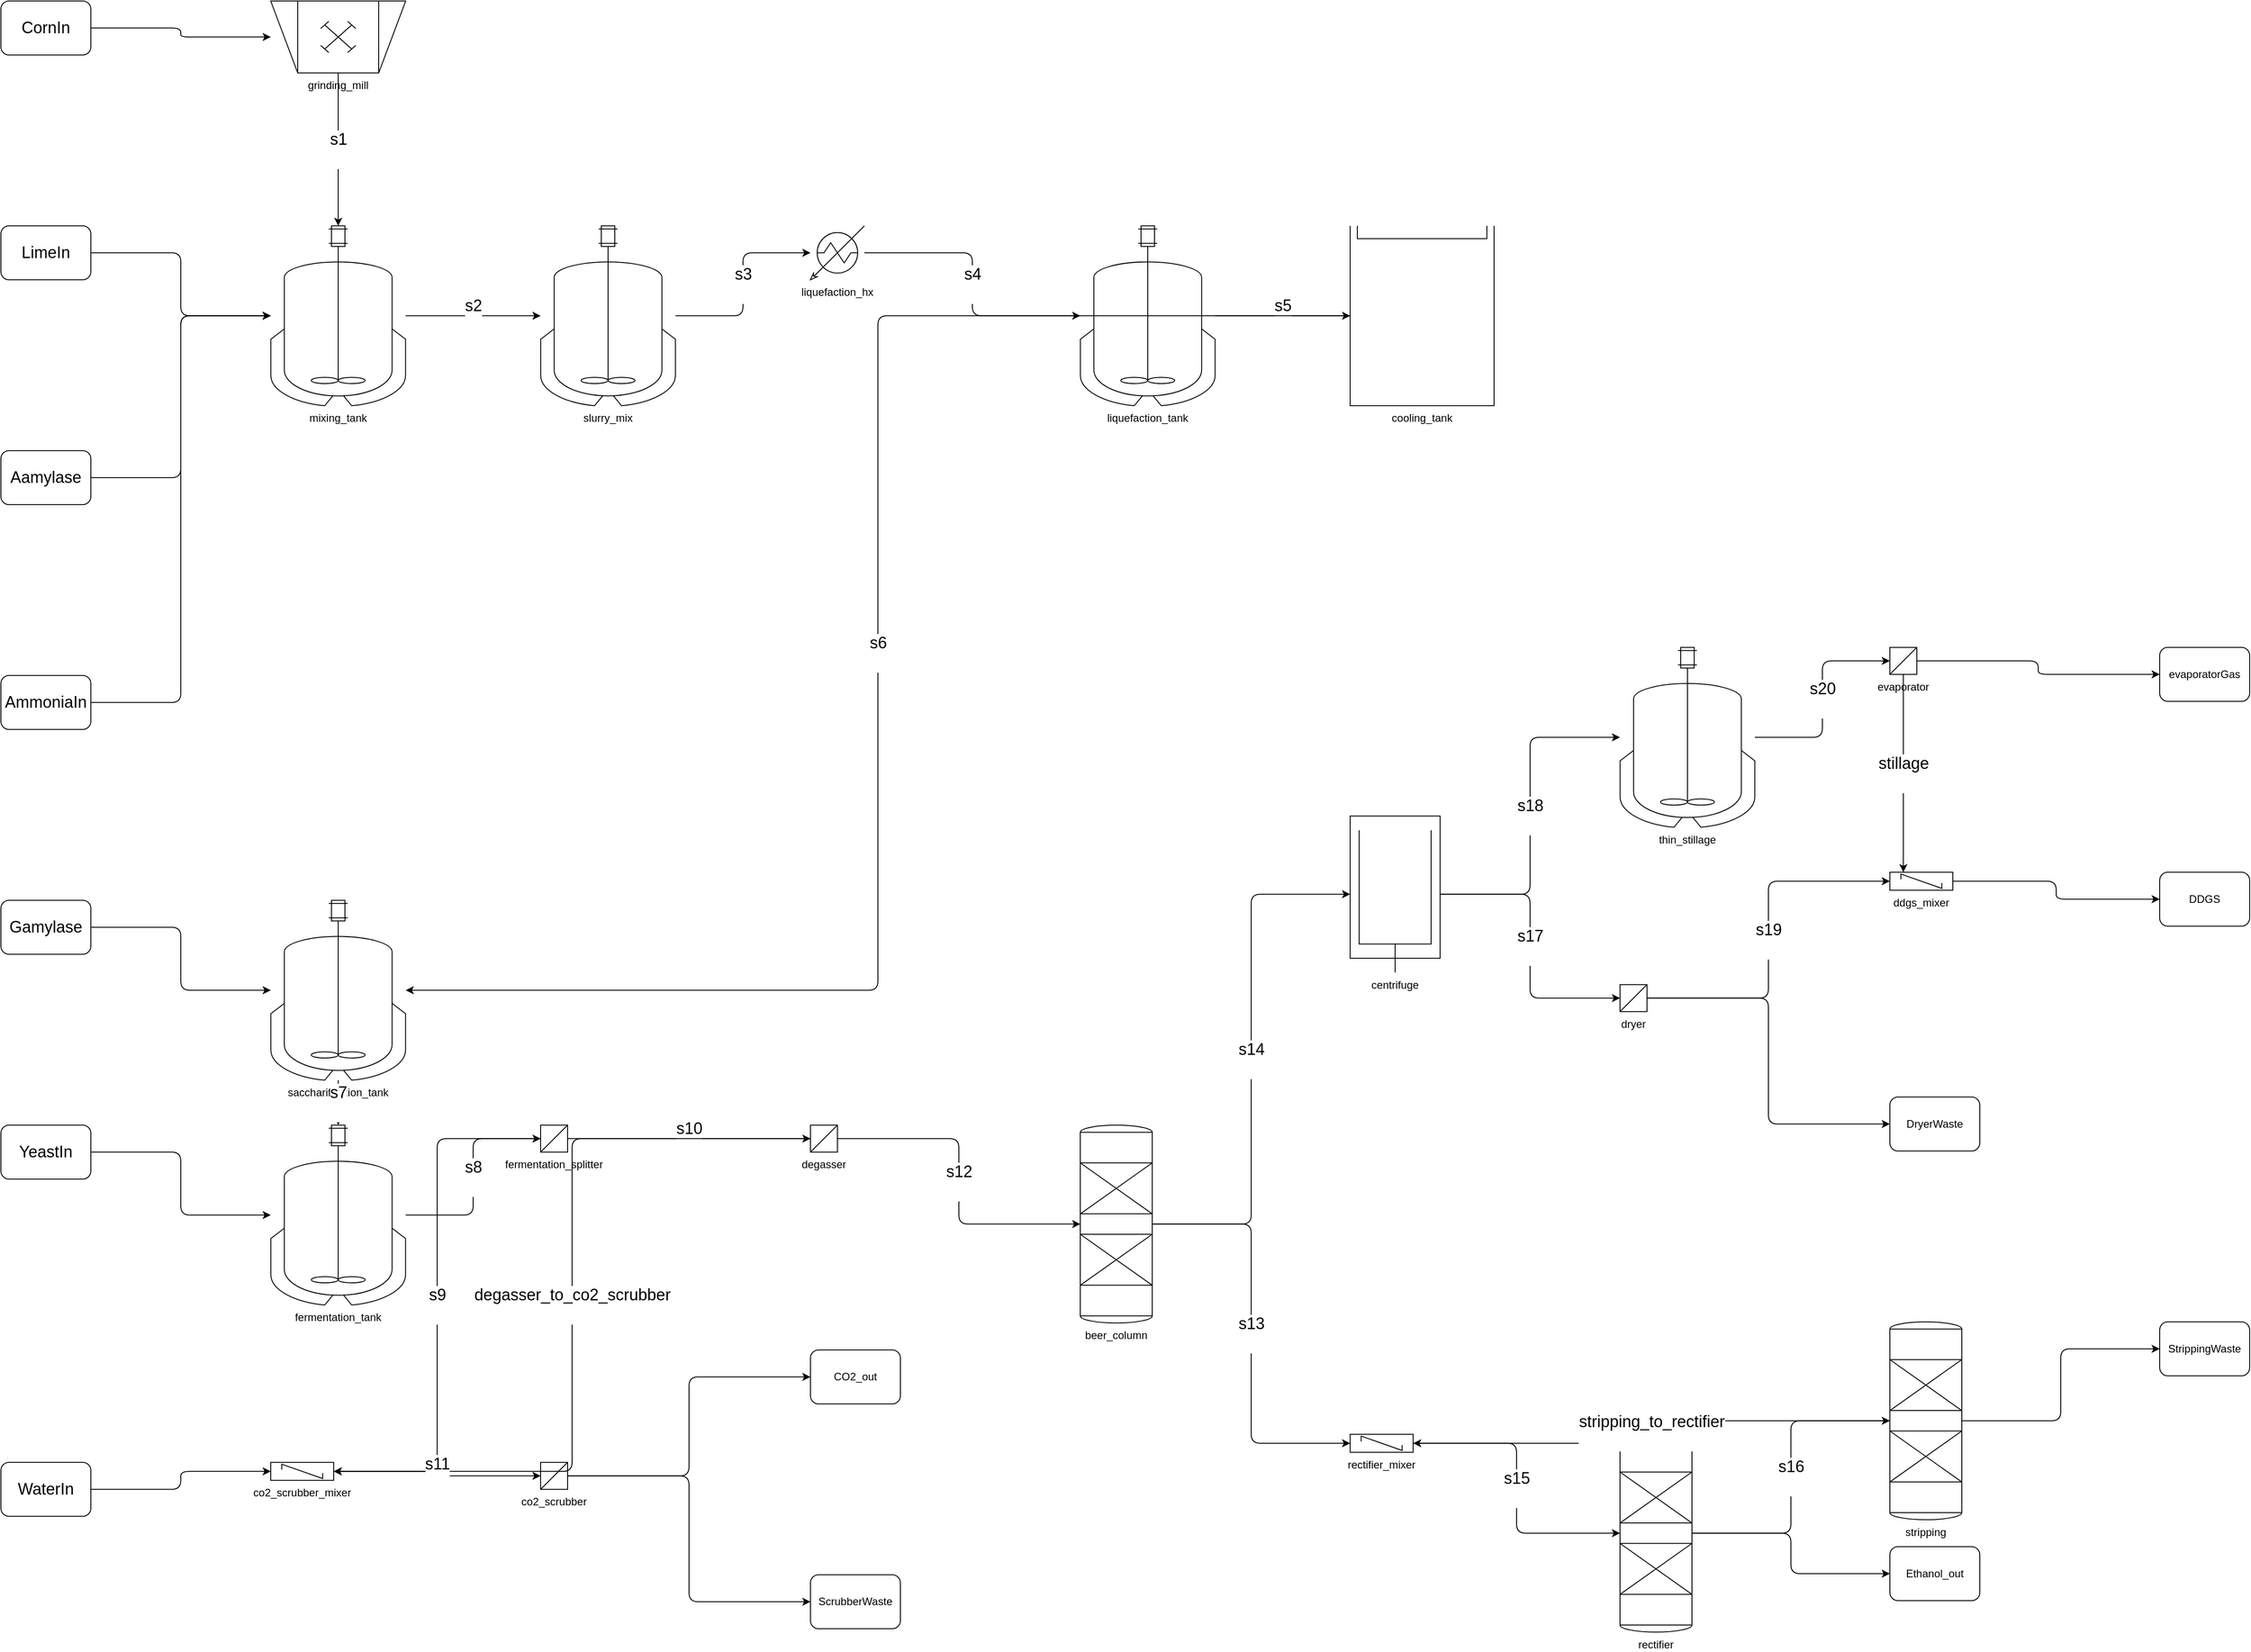 <?xml version='1.0' encoding='utf-8'?>
<mxGraphModel dx="846" dy="900" grid="1" gridSize="10" guides="1" tooltips="1" connect="1" arrows="1" fold="1" page="1" pageScale="1" pageWidth="1150" pageHeight="1150" math="0" shadow="0"><!--Created by the Sustainable Energy Systems Analysis Group--><root><mxCell id="0" /><mxCell id="1" parent="0" /><mxCell id="grinding_mill" value="grinding_mill" style="shape=mxgraph.pid.crushers_grinding.crusher_(hammer);fillColor=white;verticalLabelPosition=bottom;labelPosition=center;align=center;verticalAlign=top;" vertex="1" parent="1"><mxGeometry x="600.0" y="-767.857" width="150" height="80" relative="0" as="geometry" /></mxCell><mxCell id="mixing_tank" value="mixing_tank" style="shape=mxgraph.pid.vessels.jacketed_mixing_vessel;fillColor=white;verticalLabelPosition=bottom;labelPosition=center;align=center;verticalAlign=top;" vertex="1" parent="1"><mxGeometry x="600.0" y="-517.857" width="150" height="200" relative="0" as="geometry" /></mxCell><mxCell id="slurry_mix" value="slurry_mix" style="shape=mxgraph.pid.vessels.jacketed_mixing_vessel;fillColor=white;verticalLabelPosition=bottom;labelPosition=center;align=center;verticalAlign=top;" vertex="1" parent="1"><mxGeometry x="900.0" y="-517.857" width="150" height="200" relative="0" as="geometry" /></mxCell><mxCell id="liquefaction_hx" value="liquefaction_hx" style="shape=mxgraph.pid.heat_exchangers.heater;fillColor=white;verticalLabelPosition=bottom;labelPosition=center;align=center;verticalAlign=top;" vertex="1" parent="1"><mxGeometry x="1200.0" y="-517.857" width="60" height="60" relative="0" as="geometry" /></mxCell><mxCell id="liquefaction_tank" value="liquefaction_tank" style="shape=mxgraph.pid.vessels.jacketed_mixing_vessel;fillColor=white;verticalLabelPosition=bottom;labelPosition=center;align=center;verticalAlign=top;" vertex="1" parent="1"><mxGeometry x="1500.0" y="-517.857" width="150" height="200" relative="0" as="geometry" /></mxCell><mxCell id="cooling_tank" value="cooling_tank" style="shape=mxgraph.pid.vessels.tank_(floating_roof);fillColor=white;verticalLabelPosition=bottom;labelPosition=center;align=center;verticalAlign=top;" vertex="1" parent="1"><mxGeometry x="1800.0" y="-517.857" width="160" height="200" relative="0" as="geometry" /></mxCell><mxCell id="saccharification_tank" value="saccharification_tank" style="shape=mxgraph.pid.vessels.jacketed_mixing_vessel;fillColor=white;verticalLabelPosition=bottom;labelPosition=center;align=center;verticalAlign=top;" vertex="1" parent="1"><mxGeometry x="600.0" y="232.143" width="150" height="200" relative="0" as="geometry" /></mxCell><mxCell id="fermentation_tank" value="fermentation_tank" style="shape=mxgraph.pid.vessels.jacketed_mixing_vessel;fillColor=white;verticalLabelPosition=bottom;labelPosition=center;align=center;verticalAlign=top;" vertex="1" parent="1"><mxGeometry x="600.0" y="482.143" width="150" height="200" relative="0" as="geometry" /></mxCell><mxCell id="fermentation_splitter" value="fermentation_splitter" style="shape=mxgraph.pid.filters.filter;fillColor=white;verticalLabelPosition=bottom;labelPosition=center;align=center;verticalAlign=top;" vertex="1" parent="1"><mxGeometry x="900.0" y="482.143" width="30" height="30" relative="0" as="geometry" /></mxCell><mxCell id="degasser" value="degasser" style="shape=mxgraph.pid.filters.filter;fillColor=white;verticalLabelPosition=bottom;labelPosition=center;align=center;verticalAlign=top;" vertex="1" parent="1"><mxGeometry x="1200.0" y="482.143" width="30" height="30" relative="0" as="geometry" /></mxCell><mxCell id="beer_column" value="beer_column" style="shape=mxgraph.pid.vessels.tower_with_packing;fillColor=white;verticalLabelPosition=bottom;labelPosition=center;align=center;verticalAlign=top;" vertex="1" parent="1"><mxGeometry x="1500.0" y="482.143" width="80" height="220" relative="0" as="geometry" /></mxCell><mxCell id="centrifuge" value="centrifuge" style="shape=mxgraph.pid.centrifuges.centrifuge_(solid_shell);fillColor=white;verticalLabelPosition=bottom;labelPosition=center;align=center;verticalAlign=top;" vertex="1" parent="1"><mxGeometry x="1800.0" y="138.393" width="100" height="174" relative="0" as="geometry" /></mxCell><mxCell id="thin_stillage" value="thin_stillage" style="shape=mxgraph.pid.vessels.jacketed_mixing_vessel;fillColor=white;verticalLabelPosition=bottom;labelPosition=center;align=center;verticalAlign=top;" vertex="1" parent="1"><mxGeometry x="2100.0" y="-49.107" width="150" height="200" relative="0" as="geometry" /></mxCell><mxCell id="evaporator" value="evaporator" style="shape=mxgraph.pid.filters.filter;fillColor=white;verticalLabelPosition=bottom;labelPosition=center;align=center;verticalAlign=top;" vertex="1" parent="1"><mxGeometry x="2400.0" y="-49.107" width="30" height="30" relative="0" as="geometry" /></mxCell><mxCell id="dryer" value="dryer" style="shape=mxgraph.pid.filters.filter;fillColor=white;verticalLabelPosition=bottom;labelPosition=center;align=center;verticalAlign=top;" vertex="1" parent="1"><mxGeometry x="2100.0" y="325.893" width="30" height="30" relative="0" as="geometry" /></mxCell><mxCell id="ddgs_mixer" value="ddgs_mixer" style="shape=mxgraph.pid.mixers.in-line_static_mixer;fillColor=white;verticalLabelPosition=bottom;labelPosition=center;align=center;verticalAlign=top;" vertex="1" parent="1"><mxGeometry x="2400.0" y="200.893" width="70" height="20" relative="0" as="geometry" /></mxCell><mxCell id="rectifier_mixer" value="rectifier_mixer" style="shape=mxgraph.pid.mixers.in-line_static_mixer;fillColor=white;verticalLabelPosition=bottom;labelPosition=center;align=center;verticalAlign=top;" vertex="1" parent="1"><mxGeometry x="1800.0" y="825.893" width="70" height="20" relative="0" as="geometry" /></mxCell><mxCell id="rectifier" value="rectifier" style="shape=mxgraph.pid.vessels.tower_with_packing;fillColor=white;verticalLabelPosition=bottom;labelPosition=center;align=center;verticalAlign=top;" vertex="1" parent="1"><mxGeometry x="2100.0" y="825.893" width="80" height="220" relative="0" as="geometry" /></mxCell><mxCell id="stripping" value="stripping" style="shape=mxgraph.pid.vessels.tower_with_packing;fillColor=white;verticalLabelPosition=bottom;labelPosition=center;align=center;verticalAlign=top;" vertex="1" parent="1"><mxGeometry x="2400.0" y="700.893" width="80" height="220" relative="0" as="geometry" /></mxCell><mxCell id="co2_scrubber_mixer" value="co2_scrubber_mixer" style="shape=mxgraph.pid.mixers.in-line_static_mixer;fillColor=white;verticalLabelPosition=bottom;labelPosition=center;align=center;verticalAlign=top;" vertex="1" parent="1"><mxGeometry x="600.0" y="857.143" width="70" height="20" relative="0" as="geometry" /></mxCell><mxCell id="co2_scrubber" value="co2_scrubber" style="shape=mxgraph.pid.filters.filter;fillColor=white;verticalLabelPosition=bottom;labelPosition=center;align=center;verticalAlign=top;" vertex="1" parent="1"><mxGeometry x="900.0" y="857.143" width="30" height="30" relative="0" as="geometry" /></mxCell><mxCell edge="1" parent="1" style="edgeStyle=elbowEdgeStyle;html=1;orthogonal=1;fontFamily=Helvetica;fontSize=18;align=center;" id="iCornIn-grinding_mill" target="grinding_mill" source="iCornIn"><mxGeometry relative="1" as="geometry" /></mxCell><mxCell id="iCornIn" value="CornIn" style="rounded=1;whiteSpace=wrap;html=1;fontFamily=Helvetica;fontSize=18;align=center;" vertex="1" parent="1"><mxGeometry x="300.0" y="-767.857" width="100" height="60" as="geometry" /></mxCell><mxCell edge="1" parent="1" style="edgeStyle=elbowEdgeStyle;html=1;orthogonal=1;fontFamily=Helvetica;fontSize=18;align=center;" source="grinding_mill" target="mixing_tank" value="s1&#10;" id="s1"><mxGeometry relative="1" as="geometry" /></mxCell><mxCell edge="1" parent="1" style="edgeStyle=elbowEdgeStyle;html=1;orthogonal=1;fontFamily=Helvetica;fontSize=18;align=center;" id="iLimeIn-mixing_tank" target="mixing_tank" source="iLimeIn"><mxGeometry relative="1" as="geometry" /></mxCell><mxCell id="iLimeIn" value="LimeIn" style="rounded=1;whiteSpace=wrap;html=1;fontFamily=Helvetica;fontSize=18;align=center;" vertex="1" parent="1"><mxGeometry x="300.0" y="-517.857" width="100" height="60" as="geometry" /></mxCell><mxCell edge="1" parent="1" style="edgeStyle=elbowEdgeStyle;html=1;orthogonal=1;fontFamily=Helvetica;fontSize=18;align=center;" id="iAamylase-mixing_tank" target="mixing_tank" source="iAamylase"><mxGeometry relative="1" as="geometry" /></mxCell><mxCell id="iAamylase" value="Aamylase" style="rounded=1;whiteSpace=wrap;html=1;fontFamily=Helvetica;fontSize=18;align=center;" vertex="1" parent="1"><mxGeometry x="300.0" y="-267.857" width="100" height="60" as="geometry" /></mxCell><mxCell edge="1" parent="1" style="edgeStyle=elbowEdgeStyle;html=1;orthogonal=1;fontFamily=Helvetica;fontSize=18;align=center;" id="iAmmoniaIn-mixing_tank" target="mixing_tank" source="iAmmoniaIn"><mxGeometry relative="1" as="geometry" /></mxCell><mxCell id="iAmmoniaIn" value="AmmoniaIn" style="rounded=1;whiteSpace=wrap;html=1;fontFamily=Helvetica;fontSize=18;align=center;" vertex="1" parent="1"><mxGeometry x="300.0" y="-17.857" width="100" height="60" as="geometry" /></mxCell><mxCell edge="1" parent="1" style="edgeStyle=elbowEdgeStyle;html=1;orthogonal=1;fontFamily=Helvetica;fontSize=18;align=center;" source="mixing_tank" target="slurry_mix" value="s2&#10;" id="s2"><mxGeometry relative="1" as="geometry" /></mxCell><mxCell edge="1" parent="1" style="edgeStyle=elbowEdgeStyle;html=1;orthogonal=1;fontFamily=Helvetica;fontSize=18;align=center;" source="slurry_mix" target="liquefaction_hx" value="s3&#10;" id="s3"><mxGeometry relative="1" as="geometry" /></mxCell><mxCell edge="1" parent="1" style="edgeStyle=elbowEdgeStyle;html=1;orthogonal=1;fontFamily=Helvetica;fontSize=18;align=center;" source="liquefaction_hx" target="liquefaction_tank" value="s4&#10;" id="s4"><mxGeometry relative="1" as="geometry" /></mxCell><mxCell edge="1" parent="1" style="edgeStyle=elbowEdgeStyle;html=1;orthogonal=1;fontFamily=Helvetica;fontSize=18;align=center;" source="liquefaction_tank" target="cooling_tank" value="s5&#10;" id="s5"><mxGeometry relative="1" as="geometry" /></mxCell><mxCell edge="1" parent="1" style="edgeStyle=elbowEdgeStyle;html=1;orthogonal=1;fontFamily=Helvetica;fontSize=18;align=center;" source="cooling_tank" target="saccharification_tank" value="s6&#10;" id="s6"><mxGeometry relative="1" as="geometry" /></mxCell><mxCell edge="1" parent="1" style="edgeStyle=elbowEdgeStyle;html=1;orthogonal=1;fontFamily=Helvetica;fontSize=18;align=center;" id="iGamylase-saccharification_tank" target="saccharification_tank" source="iGamylase"><mxGeometry relative="1" as="geometry" /></mxCell><mxCell id="iGamylase" value="Gamylase" style="rounded=1;whiteSpace=wrap;html=1;fontFamily=Helvetica;fontSize=18;align=center;" vertex="1" parent="1"><mxGeometry x="300.0" y="232.143" width="100" height="60" as="geometry" /></mxCell><mxCell edge="1" parent="1" style="edgeStyle=elbowEdgeStyle;html=1;orthogonal=1;fontFamily=Helvetica;fontSize=18;align=center;" source="saccharification_tank" target="fermentation_tank" value="s7&#10;" id="s7"><mxGeometry relative="1" as="geometry" /></mxCell><mxCell edge="1" parent="1" style="edgeStyle=elbowEdgeStyle;html=1;orthogonal=1;fontFamily=Helvetica;fontSize=18;align=center;" id="iYeastIn-fermentation_tank" target="fermentation_tank" source="iYeastIn"><mxGeometry relative="1" as="geometry" /></mxCell><mxCell id="iYeastIn" value="YeastIn" style="rounded=1;whiteSpace=wrap;html=1;fontFamily=Helvetica;fontSize=18;align=center;" vertex="1" parent="1"><mxGeometry x="300.0" y="482.143" width="100" height="60" as="geometry" /></mxCell><mxCell edge="1" parent="1" style="edgeStyle=elbowEdgeStyle;html=1;orthogonal=1;fontFamily=Helvetica;fontSize=18;align=center;" source="fermentation_tank" target="fermentation_splitter" value="s8&#10;" id="s8"><mxGeometry relative="1" as="geometry" /></mxCell><mxCell edge="1" parent="1" style="edgeStyle=elbowEdgeStyle;html=1;orthogonal=1;fontFamily=Helvetica;fontSize=18;align=center;" source="fermentation_splitter" target="co2_scrubber_mixer" value="s9&#10;" id="s9"><mxGeometry relative="1" as="geometry" /></mxCell><mxCell edge="1" parent="1" style="edgeStyle=elbowEdgeStyle;html=1;orthogonal=1;fontFamily=Helvetica;fontSize=18;align=center;" source="fermentation_splitter" target="degasser" value="s10&#10;" id="s10"><mxGeometry relative="1" as="geometry" /></mxCell><mxCell edge="1" parent="1" style="edgeStyle=elbowEdgeStyle;html=1;orthogonal=1;fontFamily=Helvetica;fontSize=18;align=center;" source="degasser" target="co2_scrubber_mixer" value="degasser_to_co2_scrubber&#10;" id="degasser_to_co2_scrubber"><mxGeometry relative="1" as="geometry" /></mxCell><mxCell edge="1" parent="1" style="edgeStyle=elbowEdgeStyle;html=1;orthogonal=1;fontFamily=Helvetica;fontSize=18;align=center;" source="degasser" target="beer_column" value="s12&#10;" id="s12"><mxGeometry relative="1" as="geometry" /></mxCell><mxCell edge="1" parent="1" style="edgeStyle=elbowEdgeStyle;html=1;orthogonal=1;fontFamily=Helvetica;fontSize=18;align=center;" source="beer_column" target="rectifier_mixer" value="s13&#10;" id="s13"><mxGeometry relative="1" as="geometry" /></mxCell><mxCell edge="1" parent="1" style="edgeStyle=elbowEdgeStyle;html=1;orthogonal=1;fontFamily=Helvetica;fontSize=18;align=center;" source="beer_column" target="centrifuge" value="s14&#10;" id="s14"><mxGeometry relative="1" as="geometry" /></mxCell><mxCell edge="1" parent="1" style="edgeStyle=elbowEdgeStyle;html=1;orthogonal=1;fontFamily=Helvetica;fontSize=18;align=center;" source="centrifuge" target="dryer" value="s17&#10;" id="s17"><mxGeometry relative="1" as="geometry" /></mxCell><mxCell edge="1" parent="1" style="edgeStyle=elbowEdgeStyle;html=1;orthogonal=1;fontFamily=Helvetica;fontSize=18;align=center;" source="centrifuge" target="thin_stillage" value="s18&#10;" id="s18"><mxGeometry relative="1" as="geometry" /></mxCell><mxCell edge="1" parent="1" style="edgeStyle=elbowEdgeStyle;html=1;orthogonal=1;fontFamily=Helvetica;fontSize=18;align=center;" source="thin_stillage" target="evaporator" value="s20&#10;" id="s20"><mxGeometry relative="1" as="geometry" /></mxCell><mxCell edge="1" parent="1" style="edgeStyle=elbowEdgeStyle;html=1;orthogonal=1;fontFamily=Helvetica;fontSize=18;align=center;" id="oevaporatorGas-evaporator" source="evaporator" target="oevaporatorGas"><mxGeometry relative="1" as="geometry" /></mxCell><mxCell id="oevaporatorGas" value="evaporatorGas" style="rounded=1;whiteSpace=wrap;html=1;fontFamily=Helvetica;fontSize=12;align=center;" vertex="1" parent="1"><mxGeometry x="2700.0" y="-49.107" width="100" height="60" as="geometry" /></mxCell><mxCell edge="1" parent="1" style="edgeStyle=elbowEdgeStyle;html=1;orthogonal=1;fontFamily=Helvetica;fontSize=18;align=center;" source="evaporator" target="ddgs_mixer" value="stillage&#10;" id="stillage"><mxGeometry relative="1" as="geometry" /></mxCell><mxCell edge="1" parent="1" style="edgeStyle=elbowEdgeStyle;html=1;orthogonal=1;fontFamily=Helvetica;fontSize=18;align=center;" source="dryer" target="ddgs_mixer" value="s19&#10;" id="s19"><mxGeometry relative="1" as="geometry" /></mxCell><mxCell edge="1" parent="1" style="edgeStyle=elbowEdgeStyle;html=1;orthogonal=1;fontFamily=Helvetica;fontSize=18;align=center;" id="oDryerWaste-dryer" source="dryer" target="oDryerWaste"><mxGeometry relative="1" as="geometry" /></mxCell><mxCell id="oDryerWaste" value="DryerWaste" style="rounded=1;whiteSpace=wrap;html=1;fontFamily=Helvetica;fontSize=12;align=center;" vertex="1" parent="1"><mxGeometry x="2400.0" y="450.893" width="100" height="60" as="geometry" /></mxCell><mxCell edge="1" parent="1" style="edgeStyle=elbowEdgeStyle;html=1;orthogonal=1;fontFamily=Helvetica;fontSize=18;align=center;" id="oDDGS-ddgs_mixer" source="ddgs_mixer" target="oDDGS"><mxGeometry relative="1" as="geometry" /></mxCell><mxCell id="oDDGS" value="DDGS" style="rounded=1;whiteSpace=wrap;html=1;fontFamily=Helvetica;fontSize=12;align=center;" vertex="1" parent="1"><mxGeometry x="2700.0" y="200.893" width="100" height="60" as="geometry" /></mxCell><mxCell edge="1" parent="1" style="edgeStyle=elbowEdgeStyle;html=1;orthogonal=1;fontFamily=Helvetica;fontSize=18;align=center;" source="stripping" target="rectifier_mixer" value="stripping_to_rectifier&#10;" id="stripping_to_rectifier"><mxGeometry relative="1" as="geometry" /></mxCell><mxCell edge="1" parent="1" style="edgeStyle=elbowEdgeStyle;html=1;orthogonal=1;fontFamily=Helvetica;fontSize=18;align=center;" source="rectifier_mixer" target="rectifier" value="s15&#10;" id="s15"><mxGeometry relative="1" as="geometry" /></mxCell><mxCell edge="1" parent="1" style="edgeStyle=elbowEdgeStyle;html=1;orthogonal=1;fontFamily=Helvetica;fontSize=18;align=center;" id="oEthanol_out-rectifier" source="rectifier" target="oEthanol_out"><mxGeometry relative="1" as="geometry" /></mxCell><mxCell id="oEthanol_out" value="Ethanol_out" style="rounded=1;whiteSpace=wrap;html=1;fontFamily=Helvetica;fontSize=12;align=center;" vertex="1" parent="1"><mxGeometry x="2400.0" y="950.893" width="100" height="60" as="geometry" /></mxCell><mxCell edge="1" parent="1" style="edgeStyle=elbowEdgeStyle;html=1;orthogonal=1;fontFamily=Helvetica;fontSize=18;align=center;" source="rectifier" target="stripping" value="s16&#10;" id="s16"><mxGeometry relative="1" as="geometry" /></mxCell><mxCell edge="1" parent="1" style="edgeStyle=elbowEdgeStyle;html=1;orthogonal=1;fontFamily=Helvetica;fontSize=18;align=center;" id="oStrippingWaste-stripping" source="stripping" target="oStrippingWaste"><mxGeometry relative="1" as="geometry" /></mxCell><mxCell id="oStrippingWaste" value="StrippingWaste" style="rounded=1;whiteSpace=wrap;html=1;fontFamily=Helvetica;fontSize=12;align=center;" vertex="1" parent="1"><mxGeometry x="2700.0" y="700.893" width="100" height="60" as="geometry" /></mxCell><mxCell edge="1" parent="1" style="edgeStyle=elbowEdgeStyle;html=1;orthogonal=1;fontFamily=Helvetica;fontSize=18;align=center;" id="iWaterIn-co2_scrubber_mixer" target="co2_scrubber_mixer" source="iWaterIn"><mxGeometry relative="1" as="geometry" /></mxCell><mxCell id="iWaterIn" value="WaterIn" style="rounded=1;whiteSpace=wrap;html=1;fontFamily=Helvetica;fontSize=18;align=center;" vertex="1" parent="1"><mxGeometry x="300.0" y="857.143" width="100" height="60" as="geometry" /></mxCell><mxCell edge="1" parent="1" style="edgeStyle=elbowEdgeStyle;html=1;orthogonal=1;fontFamily=Helvetica;fontSize=18;align=center;" source="co2_scrubber_mixer" target="co2_scrubber" value="s11&#10;" id="s11"><mxGeometry relative="1" as="geometry" /></mxCell><mxCell edge="1" parent="1" style="edgeStyle=elbowEdgeStyle;html=1;orthogonal=1;fontFamily=Helvetica;fontSize=18;align=center;" id="oCO2_out-co2_scrubber" source="co2_scrubber" target="oCO2_out"><mxGeometry relative="1" as="geometry" /></mxCell><mxCell id="oCO2_out" value="CO2_out" style="rounded=1;whiteSpace=wrap;html=1;fontFamily=Helvetica;fontSize=12;align=center;" vertex="1" parent="1"><mxGeometry x="1200.0" y="732.143" width="100" height="60" as="geometry" /></mxCell><mxCell edge="1" parent="1" style="edgeStyle=elbowEdgeStyle;html=1;orthogonal=1;fontFamily=Helvetica;fontSize=18;align=center;" id="oScrubberWaste-co2_scrubber" source="co2_scrubber" target="oScrubberWaste"><mxGeometry relative="1" as="geometry" /></mxCell><mxCell id="oScrubberWaste" value="ScrubberWaste" style="rounded=1;whiteSpace=wrap;html=1;fontFamily=Helvetica;fontSize=12;align=center;" vertex="1" parent="1"><mxGeometry x="1200.0" y="982.143" width="100" height="60" as="geometry" /></mxCell></root></mxGraphModel>